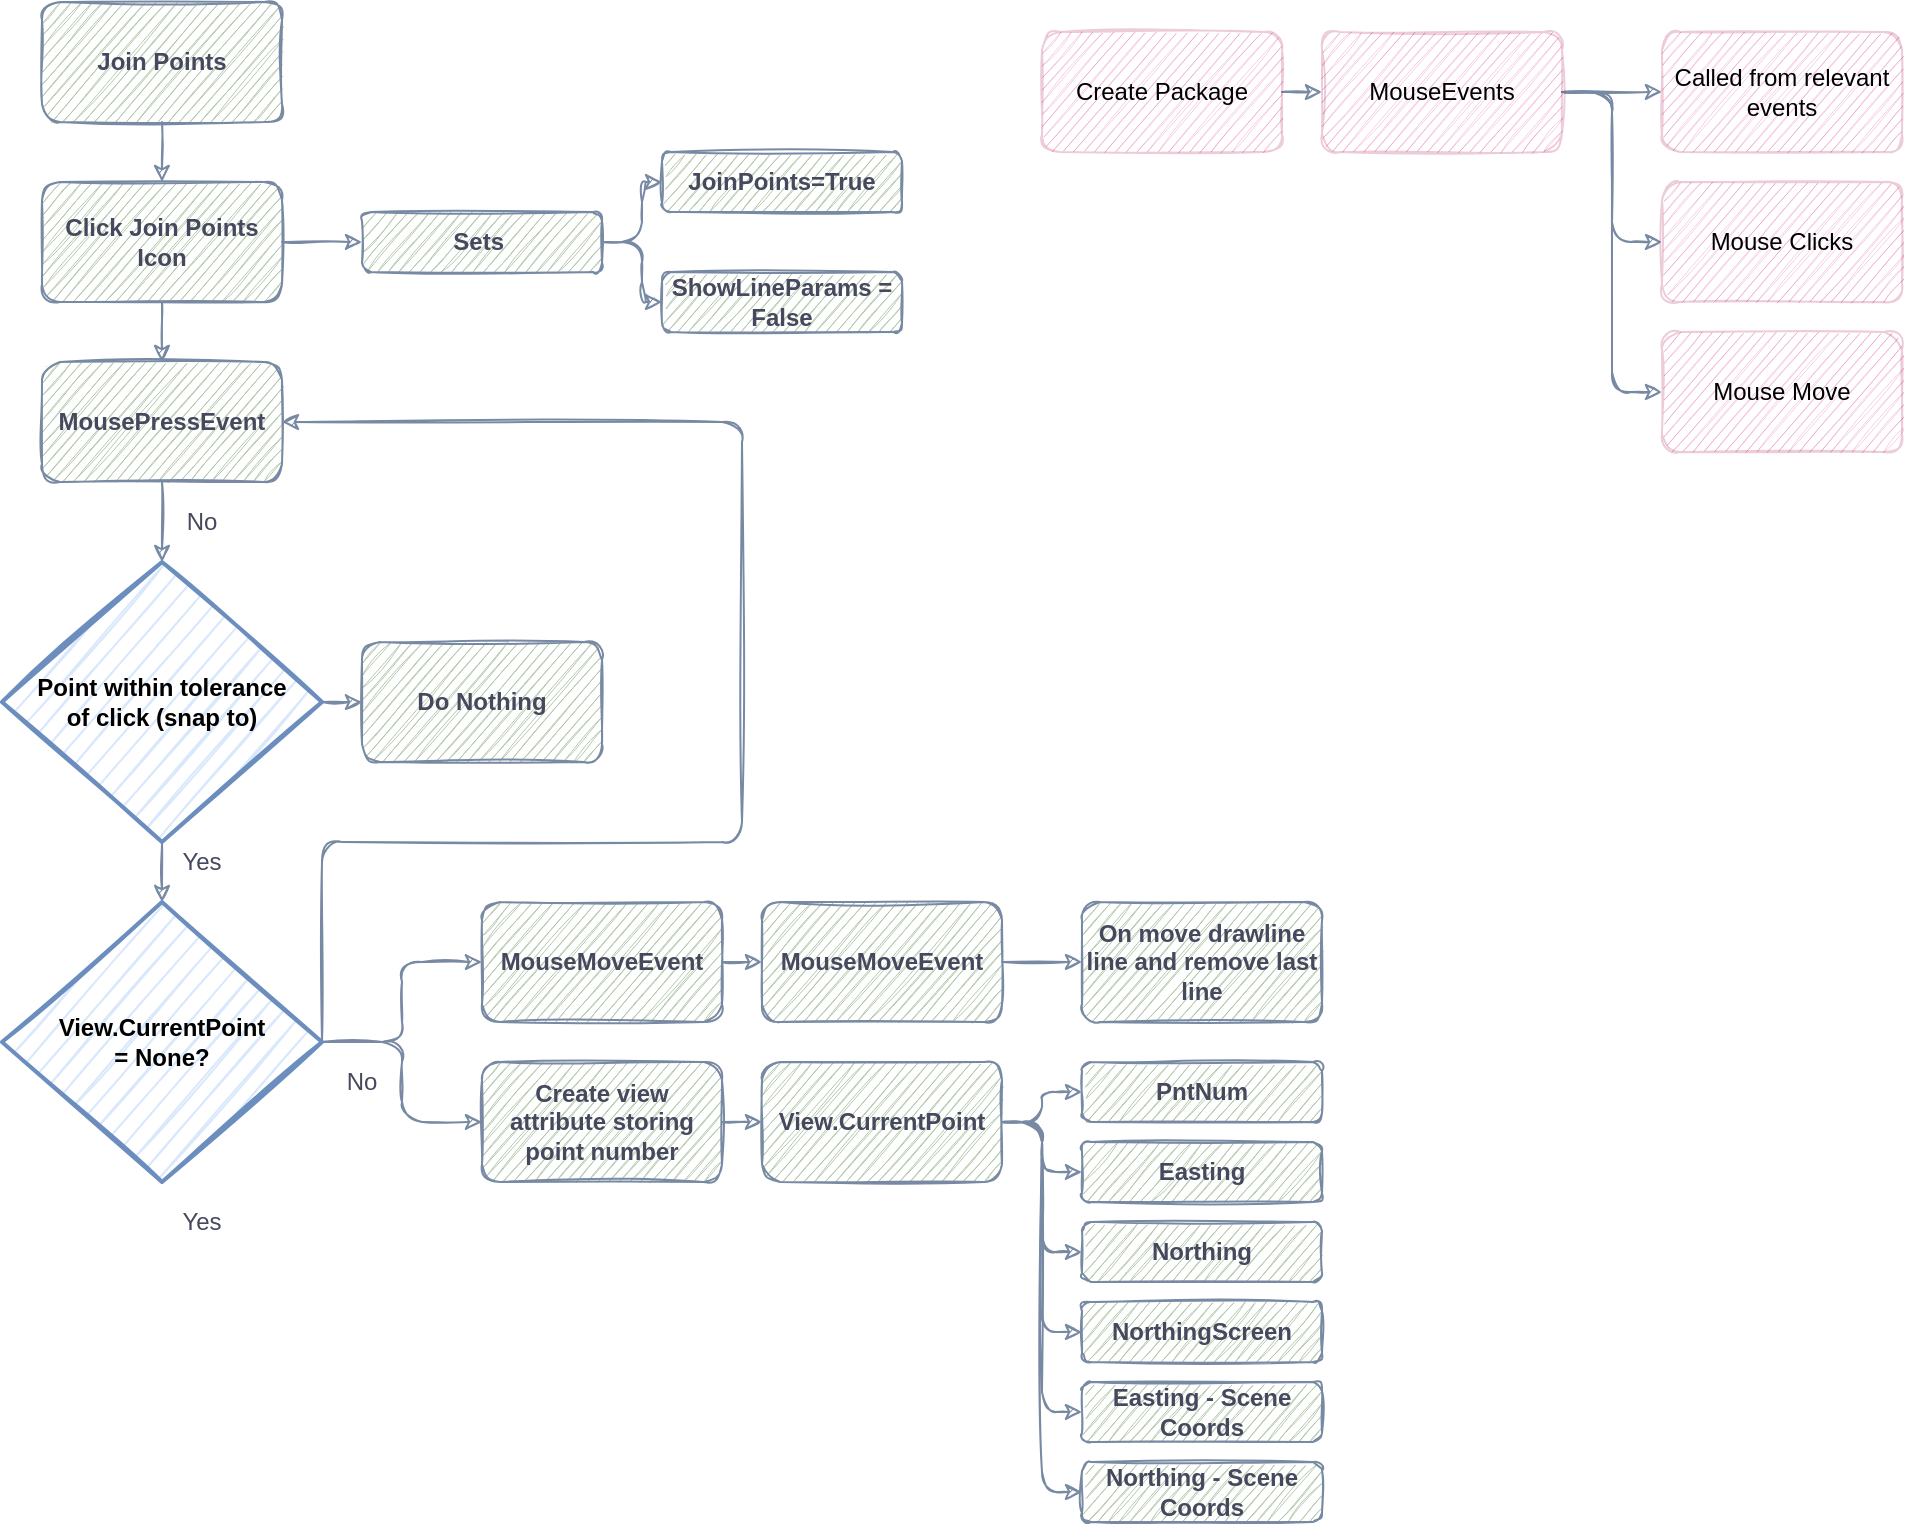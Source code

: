 <mxfile version="14.1.8" type="device"><diagram id="uY9wuN7xOI0xdEkGr23h" name="Page-1"><mxGraphModel dx="1086" dy="806" grid="1" gridSize="10" guides="1" tooltips="1" connect="1" arrows="1" fold="1" page="1" pageScale="1" pageWidth="850" pageHeight="1100" math="0" shadow="0"><root><mxCell id="0"/><mxCell id="1" parent="0"/><mxCell id="ADOdhYLFoiwdK9-fQ-3b-6" style="edgeStyle=orthogonalEdgeStyle;curved=0;rounded=1;sketch=1;orthogonalLoop=1;jettySize=auto;html=1;exitX=0.5;exitY=1;exitDx=0;exitDy=0;entryX=0.5;entryY=0;entryDx=0;entryDy=0;strokeColor=#788AA3;fillColor=#B2C9AB;fontColor=#46495D;" edge="1" parent="1" source="ADOdhYLFoiwdK9-fQ-3b-1" target="ADOdhYLFoiwdK9-fQ-3b-2"><mxGeometry relative="1" as="geometry"/></mxCell><mxCell id="ADOdhYLFoiwdK9-fQ-3b-1" value="Join Points" style="rounded=1;whiteSpace=wrap;html=1;fillColor=#B2C9AB;strokeColor=#788AA3;fontColor=#46495D;sketch=1;fontStyle=1" vertex="1" parent="1"><mxGeometry x="40" y="20" width="120" height="60" as="geometry"/></mxCell><mxCell id="ADOdhYLFoiwdK9-fQ-3b-7" style="edgeStyle=orthogonalEdgeStyle;curved=0;rounded=1;sketch=1;orthogonalLoop=1;jettySize=auto;html=1;exitX=1;exitY=0.5;exitDx=0;exitDy=0;entryX=0;entryY=0.5;entryDx=0;entryDy=0;strokeColor=#788AA3;fillColor=#B2C9AB;fontColor=#46495D;" edge="1" parent="1" source="ADOdhYLFoiwdK9-fQ-3b-2" target="ADOdhYLFoiwdK9-fQ-3b-3"><mxGeometry relative="1" as="geometry"/></mxCell><mxCell id="ADOdhYLFoiwdK9-fQ-3b-11" style="edgeStyle=orthogonalEdgeStyle;curved=0;rounded=1;sketch=1;orthogonalLoop=1;jettySize=auto;html=1;exitX=0.5;exitY=1;exitDx=0;exitDy=0;entryX=0.5;entryY=0;entryDx=0;entryDy=0;strokeColor=#788AA3;fillColor=#B2C9AB;fontColor=#46495D;" edge="1" parent="1" source="ADOdhYLFoiwdK9-fQ-3b-2" target="ADOdhYLFoiwdK9-fQ-3b-10"><mxGeometry relative="1" as="geometry"/></mxCell><mxCell id="ADOdhYLFoiwdK9-fQ-3b-2" value="Click Join Points Icon" style="rounded=1;whiteSpace=wrap;html=1;fillColor=#B2C9AB;strokeColor=#788AA3;fontColor=#46495D;sketch=1;fontStyle=1" vertex="1" parent="1"><mxGeometry x="40" y="110" width="120" height="60" as="geometry"/></mxCell><mxCell id="ADOdhYLFoiwdK9-fQ-3b-8" style="edgeStyle=orthogonalEdgeStyle;curved=0;rounded=1;sketch=1;orthogonalLoop=1;jettySize=auto;html=1;exitX=1;exitY=0.5;exitDx=0;exitDy=0;entryX=0;entryY=0.5;entryDx=0;entryDy=0;strokeColor=#788AA3;fillColor=#B2C9AB;fontColor=#46495D;" edge="1" parent="1" source="ADOdhYLFoiwdK9-fQ-3b-3" target="ADOdhYLFoiwdK9-fQ-3b-4"><mxGeometry relative="1" as="geometry"/></mxCell><mxCell id="ADOdhYLFoiwdK9-fQ-3b-9" style="edgeStyle=orthogonalEdgeStyle;curved=0;rounded=1;sketch=1;orthogonalLoop=1;jettySize=auto;html=1;exitX=1;exitY=0.5;exitDx=0;exitDy=0;entryX=0;entryY=0.5;entryDx=0;entryDy=0;strokeColor=#788AA3;fillColor=#B2C9AB;fontColor=#46495D;" edge="1" parent="1" source="ADOdhYLFoiwdK9-fQ-3b-3" target="ADOdhYLFoiwdK9-fQ-3b-5"><mxGeometry relative="1" as="geometry"/></mxCell><mxCell id="ADOdhYLFoiwdK9-fQ-3b-3" value="Sets&amp;nbsp;" style="rounded=1;whiteSpace=wrap;html=1;fillColor=#B2C9AB;strokeColor=#788AA3;fontColor=#46495D;sketch=1;fontStyle=1" vertex="1" parent="1"><mxGeometry x="200" y="125" width="120" height="30" as="geometry"/></mxCell><mxCell id="ADOdhYLFoiwdK9-fQ-3b-4" value="JoinPoints=True" style="rounded=1;whiteSpace=wrap;html=1;fillColor=#B2C9AB;strokeColor=#788AA3;fontColor=#46495D;sketch=1;fontStyle=1" vertex="1" parent="1"><mxGeometry x="350" y="95" width="120" height="30" as="geometry"/></mxCell><mxCell id="ADOdhYLFoiwdK9-fQ-3b-5" value="ShowLineParams = False" style="rounded=1;whiteSpace=wrap;html=1;fillColor=#B2C9AB;strokeColor=#788AA3;fontColor=#46495D;sketch=1;fontStyle=1" vertex="1" parent="1"><mxGeometry x="350" y="155" width="120" height="30" as="geometry"/></mxCell><mxCell id="ADOdhYLFoiwdK9-fQ-3b-14" style="edgeStyle=orthogonalEdgeStyle;curved=0;rounded=1;sketch=1;orthogonalLoop=1;jettySize=auto;html=1;exitX=0.5;exitY=1;exitDx=0;exitDy=0;strokeColor=#788AA3;fillColor=#B2C9AB;fontColor=#46495D;" edge="1" parent="1" source="ADOdhYLFoiwdK9-fQ-3b-10" target="ADOdhYLFoiwdK9-fQ-3b-13"><mxGeometry relative="1" as="geometry"/></mxCell><mxCell id="ADOdhYLFoiwdK9-fQ-3b-10" value="MousePressEvent" style="rounded=1;whiteSpace=wrap;html=1;fillColor=#B2C9AB;strokeColor=#788AA3;fontColor=#46495D;sketch=1;fontStyle=1" vertex="1" parent="1"><mxGeometry x="40" y="200" width="120" height="60" as="geometry"/></mxCell><mxCell id="ADOdhYLFoiwdK9-fQ-3b-25" style="edgeStyle=orthogonalEdgeStyle;curved=0;rounded=1;sketch=1;orthogonalLoop=1;jettySize=auto;html=1;exitX=0.5;exitY=1;exitDx=0;exitDy=0;exitPerimeter=0;entryX=0.5;entryY=0;entryDx=0;entryDy=0;entryPerimeter=0;strokeColor=#788AA3;fillColor=#B2C9AB;fontColor=#46495D;" edge="1" parent="1" source="ADOdhYLFoiwdK9-fQ-3b-13" target="ADOdhYLFoiwdK9-fQ-3b-24"><mxGeometry relative="1" as="geometry"/></mxCell><mxCell id="ADOdhYLFoiwdK9-fQ-3b-48" style="edgeStyle=orthogonalEdgeStyle;curved=0;rounded=1;sketch=1;orthogonalLoop=1;jettySize=auto;html=1;exitX=1;exitY=0.5;exitDx=0;exitDy=0;exitPerimeter=0;entryX=0;entryY=0.5;entryDx=0;entryDy=0;strokeColor=#788AA3;fillColor=#B2C9AB;fontColor=#46495D;" edge="1" parent="1" source="ADOdhYLFoiwdK9-fQ-3b-13" target="ADOdhYLFoiwdK9-fQ-3b-15"><mxGeometry relative="1" as="geometry"/></mxCell><mxCell id="ADOdhYLFoiwdK9-fQ-3b-13" value="Point within tolerance &lt;br&gt;of click (snap to)" style="strokeWidth=2;html=1;shape=mxgraph.flowchart.decision;whiteSpace=wrap;rounded=0;sketch=1;fillColor=#dae8fc;fontStyle=1;strokeColor=#6c8ebf;" vertex="1" parent="1"><mxGeometry x="20" y="300" width="160" height="140" as="geometry"/></mxCell><mxCell id="ADOdhYLFoiwdK9-fQ-3b-15" value="Do Nothing" style="rounded=1;whiteSpace=wrap;html=1;fillColor=#B2C9AB;strokeColor=#788AA3;fontColor=#46495D;sketch=1;fontStyle=1" vertex="1" parent="1"><mxGeometry x="200" y="340" width="120" height="60" as="geometry"/></mxCell><mxCell id="ADOdhYLFoiwdK9-fQ-3b-44" style="edgeStyle=orthogonalEdgeStyle;curved=0;rounded=1;sketch=1;orthogonalLoop=1;jettySize=auto;html=1;exitX=1;exitY=0.5;exitDx=0;exitDy=0;entryX=0;entryY=0.5;entryDx=0;entryDy=0;strokeColor=#788AA3;fillColor=#B2C9AB;fontColor=#46495D;" edge="1" parent="1" source="ADOdhYLFoiwdK9-fQ-3b-16" target="ADOdhYLFoiwdK9-fQ-3b-28"><mxGeometry relative="1" as="geometry"/></mxCell><mxCell id="ADOdhYLFoiwdK9-fQ-3b-16" value="MouseMoveEvent" style="rounded=1;whiteSpace=wrap;html=1;fillColor=#B2C9AB;strokeColor=#788AA3;fontColor=#46495D;sketch=1;fontStyle=1" vertex="1" parent="1"><mxGeometry x="260" y="470" width="120" height="60" as="geometry"/></mxCell><mxCell id="ADOdhYLFoiwdK9-fQ-3b-34" style="edgeStyle=orthogonalEdgeStyle;curved=0;rounded=1;sketch=1;orthogonalLoop=1;jettySize=auto;html=1;exitX=1;exitY=0.5;exitDx=0;exitDy=0;entryX=0;entryY=0.5;entryDx=0;entryDy=0;strokeColor=#788AA3;fillColor=#B2C9AB;fontColor=#46495D;" edge="1" parent="1" source="ADOdhYLFoiwdK9-fQ-3b-18" target="ADOdhYLFoiwdK9-fQ-3b-29"><mxGeometry relative="1" as="geometry"/></mxCell><mxCell id="ADOdhYLFoiwdK9-fQ-3b-18" value="Create view attribute storing point number" style="rounded=1;whiteSpace=wrap;html=1;fillColor=#B2C9AB;strokeColor=#788AA3;fontColor=#46495D;sketch=1;fontStyle=1" vertex="1" parent="1"><mxGeometry x="260" y="550" width="120" height="60" as="geometry"/></mxCell><mxCell id="ADOdhYLFoiwdK9-fQ-3b-26" style="edgeStyle=orthogonalEdgeStyle;curved=0;rounded=1;sketch=1;orthogonalLoop=1;jettySize=auto;html=1;exitX=1;exitY=0.5;exitDx=0;exitDy=0;exitPerimeter=0;entryX=0;entryY=0.5;entryDx=0;entryDy=0;strokeColor=#788AA3;fillColor=#B2C9AB;fontColor=#46495D;" edge="1" parent="1" source="ADOdhYLFoiwdK9-fQ-3b-24" target="ADOdhYLFoiwdK9-fQ-3b-16"><mxGeometry relative="1" as="geometry"/></mxCell><mxCell id="ADOdhYLFoiwdK9-fQ-3b-27" style="edgeStyle=orthogonalEdgeStyle;curved=0;rounded=1;sketch=1;orthogonalLoop=1;jettySize=auto;html=1;exitX=1;exitY=0.5;exitDx=0;exitDy=0;exitPerimeter=0;entryX=0;entryY=0.5;entryDx=0;entryDy=0;strokeColor=#788AA3;fillColor=#B2C9AB;fontColor=#46495D;" edge="1" parent="1" source="ADOdhYLFoiwdK9-fQ-3b-24" target="ADOdhYLFoiwdK9-fQ-3b-18"><mxGeometry relative="1" as="geometry"/></mxCell><mxCell id="ADOdhYLFoiwdK9-fQ-3b-47" style="edgeStyle=orthogonalEdgeStyle;curved=0;rounded=1;sketch=1;orthogonalLoop=1;jettySize=auto;html=1;exitX=1;exitY=0.5;exitDx=0;exitDy=0;exitPerimeter=0;entryX=1;entryY=0.5;entryDx=0;entryDy=0;strokeColor=#788AA3;fillColor=#B2C9AB;fontColor=#46495D;" edge="1" parent="1" source="ADOdhYLFoiwdK9-fQ-3b-24" target="ADOdhYLFoiwdK9-fQ-3b-10"><mxGeometry relative="1" as="geometry"><Array as="points"><mxPoint x="180" y="440"/><mxPoint x="390" y="440"/><mxPoint x="390" y="230"/></Array></mxGeometry></mxCell><mxCell id="ADOdhYLFoiwdK9-fQ-3b-24" value="View.CurrentPoint &lt;br&gt;= None?" style="strokeWidth=2;html=1;shape=mxgraph.flowchart.decision;whiteSpace=wrap;rounded=0;sketch=1;fillColor=#dae8fc;fontStyle=1;strokeColor=#6c8ebf;" vertex="1" parent="1"><mxGeometry x="20" y="470" width="160" height="140" as="geometry"/></mxCell><mxCell id="ADOdhYLFoiwdK9-fQ-3b-46" style="edgeStyle=orthogonalEdgeStyle;curved=0;rounded=1;sketch=1;orthogonalLoop=1;jettySize=auto;html=1;exitX=1;exitY=0.5;exitDx=0;exitDy=0;strokeColor=#788AA3;fillColor=#B2C9AB;fontColor=#46495D;" edge="1" parent="1" source="ADOdhYLFoiwdK9-fQ-3b-28" target="ADOdhYLFoiwdK9-fQ-3b-45"><mxGeometry relative="1" as="geometry"/></mxCell><mxCell id="ADOdhYLFoiwdK9-fQ-3b-28" value="MouseMoveEvent" style="rounded=1;whiteSpace=wrap;html=1;fillColor=#B2C9AB;strokeColor=#788AA3;fontColor=#46495D;sketch=1;fontStyle=1" vertex="1" parent="1"><mxGeometry x="400" y="470" width="120" height="60" as="geometry"/></mxCell><mxCell id="ADOdhYLFoiwdK9-fQ-3b-36" style="edgeStyle=orthogonalEdgeStyle;curved=0;rounded=1;sketch=1;orthogonalLoop=1;jettySize=auto;html=1;exitX=1;exitY=0.5;exitDx=0;exitDy=0;strokeColor=#788AA3;fillColor=#B2C9AB;fontColor=#46495D;" edge="1" parent="1" source="ADOdhYLFoiwdK9-fQ-3b-29" target="ADOdhYLFoiwdK9-fQ-3b-30"><mxGeometry relative="1" as="geometry"/></mxCell><mxCell id="ADOdhYLFoiwdK9-fQ-3b-37" style="edgeStyle=orthogonalEdgeStyle;curved=0;rounded=1;sketch=1;orthogonalLoop=1;jettySize=auto;html=1;exitX=1;exitY=0.5;exitDx=0;exitDy=0;strokeColor=#788AA3;fillColor=#B2C9AB;fontColor=#46495D;" edge="1" parent="1" source="ADOdhYLFoiwdK9-fQ-3b-29" target="ADOdhYLFoiwdK9-fQ-3b-33"><mxGeometry relative="1" as="geometry"/></mxCell><mxCell id="ADOdhYLFoiwdK9-fQ-3b-38" style="edgeStyle=orthogonalEdgeStyle;curved=0;rounded=1;sketch=1;orthogonalLoop=1;jettySize=auto;html=1;exitX=1;exitY=0.5;exitDx=0;exitDy=0;entryX=0;entryY=0.5;entryDx=0;entryDy=0;strokeColor=#788AA3;fillColor=#B2C9AB;fontColor=#46495D;" edge="1" parent="1" source="ADOdhYLFoiwdK9-fQ-3b-29" target="ADOdhYLFoiwdK9-fQ-3b-32"><mxGeometry relative="1" as="geometry"/></mxCell><mxCell id="ADOdhYLFoiwdK9-fQ-3b-39" style="edgeStyle=orthogonalEdgeStyle;curved=0;rounded=1;sketch=1;orthogonalLoop=1;jettySize=auto;html=1;exitX=1;exitY=0.5;exitDx=0;exitDy=0;entryX=0;entryY=0.5;entryDx=0;entryDy=0;strokeColor=#788AA3;fillColor=#B2C9AB;fontColor=#46495D;" edge="1" parent="1" source="ADOdhYLFoiwdK9-fQ-3b-29" target="ADOdhYLFoiwdK9-fQ-3b-35"><mxGeometry relative="1" as="geometry"/></mxCell><mxCell id="ADOdhYLFoiwdK9-fQ-3b-42" style="edgeStyle=orthogonalEdgeStyle;curved=0;rounded=1;sketch=1;orthogonalLoop=1;jettySize=auto;html=1;exitX=1;exitY=0.5;exitDx=0;exitDy=0;entryX=0;entryY=0.5;entryDx=0;entryDy=0;strokeColor=#788AA3;fillColor=#B2C9AB;fontColor=#46495D;" edge="1" parent="1" source="ADOdhYLFoiwdK9-fQ-3b-29" target="ADOdhYLFoiwdK9-fQ-3b-40"><mxGeometry relative="1" as="geometry"/></mxCell><mxCell id="ADOdhYLFoiwdK9-fQ-3b-43" style="edgeStyle=orthogonalEdgeStyle;curved=0;rounded=1;sketch=1;orthogonalLoop=1;jettySize=auto;html=1;exitX=1;exitY=0.5;exitDx=0;exitDy=0;entryX=0;entryY=0.5;entryDx=0;entryDy=0;strokeColor=#788AA3;fillColor=#B2C9AB;fontColor=#46495D;" edge="1" parent="1" source="ADOdhYLFoiwdK9-fQ-3b-29" target="ADOdhYLFoiwdK9-fQ-3b-41"><mxGeometry relative="1" as="geometry"/></mxCell><mxCell id="ADOdhYLFoiwdK9-fQ-3b-29" value="View.CurrentPoint" style="rounded=1;whiteSpace=wrap;html=1;fillColor=#B2C9AB;strokeColor=#788AA3;fontColor=#46495D;sketch=1;fontStyle=1" vertex="1" parent="1"><mxGeometry x="400" y="550" width="120" height="60" as="geometry"/></mxCell><mxCell id="ADOdhYLFoiwdK9-fQ-3b-30" value="PntNum" style="rounded=1;whiteSpace=wrap;html=1;fillColor=#B2C9AB;strokeColor=#788AA3;fontColor=#46495D;sketch=1;fontStyle=1" vertex="1" parent="1"><mxGeometry x="560" y="550" width="120" height="30" as="geometry"/></mxCell><mxCell id="ADOdhYLFoiwdK9-fQ-3b-32" value="Northing" style="rounded=1;whiteSpace=wrap;html=1;fillColor=#B2C9AB;strokeColor=#788AA3;fontColor=#46495D;sketch=1;fontStyle=1" vertex="1" parent="1"><mxGeometry x="560" y="630" width="120" height="30" as="geometry"/></mxCell><mxCell id="ADOdhYLFoiwdK9-fQ-3b-33" value="Easting" style="rounded=1;whiteSpace=wrap;html=1;fillColor=#B2C9AB;strokeColor=#788AA3;fontColor=#46495D;sketch=1;fontStyle=1" vertex="1" parent="1"><mxGeometry x="560" y="590" width="120" height="30" as="geometry"/></mxCell><mxCell id="ADOdhYLFoiwdK9-fQ-3b-35" value="NorthingScreen" style="rounded=1;whiteSpace=wrap;html=1;fillColor=#B2C9AB;strokeColor=#788AA3;fontColor=#46495D;sketch=1;fontStyle=1" vertex="1" parent="1"><mxGeometry x="560" y="670" width="120" height="30" as="geometry"/></mxCell><mxCell id="ADOdhYLFoiwdK9-fQ-3b-40" value="Easting - Scene Coords" style="rounded=1;whiteSpace=wrap;html=1;fillColor=#B2C9AB;strokeColor=#788AA3;fontColor=#46495D;sketch=1;fontStyle=1" vertex="1" parent="1"><mxGeometry x="560" y="710" width="120" height="30" as="geometry"/></mxCell><mxCell id="ADOdhYLFoiwdK9-fQ-3b-41" value="Northing - Scene Coords" style="rounded=1;whiteSpace=wrap;html=1;fillColor=#B2C9AB;strokeColor=#788AA3;fontColor=#46495D;sketch=1;fontStyle=1" vertex="1" parent="1"><mxGeometry x="560" y="750" width="120" height="30" as="geometry"/></mxCell><mxCell id="ADOdhYLFoiwdK9-fQ-3b-45" value="On move drawline line and remove last line" style="rounded=1;whiteSpace=wrap;html=1;fillColor=#B2C9AB;strokeColor=#788AA3;fontColor=#46495D;sketch=1;fontStyle=1" vertex="1" parent="1"><mxGeometry x="560" y="470" width="120" height="60" as="geometry"/></mxCell><mxCell id="ADOdhYLFoiwdK9-fQ-3b-49" value="No" style="text;html=1;strokeColor=none;fillColor=none;align=center;verticalAlign=middle;whiteSpace=wrap;rounded=0;sketch=1;fontColor=#46495D;" vertex="1" parent="1"><mxGeometry x="100" y="270" width="40" height="20" as="geometry"/></mxCell><mxCell id="ADOdhYLFoiwdK9-fQ-3b-50" value="No" style="text;html=1;strokeColor=none;fillColor=none;align=center;verticalAlign=middle;whiteSpace=wrap;rounded=0;sketch=1;fontColor=#46495D;" vertex="1" parent="1"><mxGeometry x="180" y="550" width="40" height="20" as="geometry"/></mxCell><mxCell id="ADOdhYLFoiwdK9-fQ-3b-51" value="Yes" style="text;html=1;strokeColor=none;fillColor=none;align=center;verticalAlign=middle;whiteSpace=wrap;rounded=0;sketch=1;fontColor=#46495D;" vertex="1" parent="1"><mxGeometry x="100" y="440" width="40" height="20" as="geometry"/></mxCell><mxCell id="ADOdhYLFoiwdK9-fQ-3b-52" value="Yes" style="text;html=1;strokeColor=none;fillColor=none;align=center;verticalAlign=middle;whiteSpace=wrap;rounded=0;sketch=1;fontColor=#46495D;" vertex="1" parent="1"><mxGeometry x="100" y="620" width="40" height="20" as="geometry"/></mxCell><mxCell id="ADOdhYLFoiwdK9-fQ-3b-56" style="edgeStyle=orthogonalEdgeStyle;curved=0;rounded=1;sketch=1;orthogonalLoop=1;jettySize=auto;html=1;exitX=1;exitY=0.5;exitDx=0;exitDy=0;entryX=0;entryY=0.5;entryDx=0;entryDy=0;strokeColor=#788AA3;fillColor=#B2C9AB;fontColor=#46495D;" edge="1" parent="1" source="ADOdhYLFoiwdK9-fQ-3b-53" target="ADOdhYLFoiwdK9-fQ-3b-54"><mxGeometry relative="1" as="geometry"/></mxCell><mxCell id="ADOdhYLFoiwdK9-fQ-3b-53" value="Create Package" style="rounded=1;whiteSpace=wrap;html=1;sketch=1;strokeColor=#A50040;fillColor=#d80073;opacity=20;" vertex="1" parent="1"><mxGeometry x="540" y="35" width="120" height="60" as="geometry"/></mxCell><mxCell id="ADOdhYLFoiwdK9-fQ-3b-57" style="edgeStyle=orthogonalEdgeStyle;curved=0;rounded=1;sketch=1;orthogonalLoop=1;jettySize=auto;html=1;exitX=1;exitY=0.5;exitDx=0;exitDy=0;entryX=0;entryY=0.5;entryDx=0;entryDy=0;strokeColor=#788AA3;fillColor=#B2C9AB;fontColor=#46495D;" edge="1" parent="1" source="ADOdhYLFoiwdK9-fQ-3b-54" target="ADOdhYLFoiwdK9-fQ-3b-55"><mxGeometry relative="1" as="geometry"/></mxCell><mxCell id="ADOdhYLFoiwdK9-fQ-3b-60" style="edgeStyle=orthogonalEdgeStyle;curved=0;rounded=1;sketch=1;orthogonalLoop=1;jettySize=auto;html=1;exitX=1;exitY=0.5;exitDx=0;exitDy=0;entryX=0;entryY=0.5;entryDx=0;entryDy=0;strokeColor=#788AA3;fillColor=#B2C9AB;fontColor=#46495D;" edge="1" parent="1" source="ADOdhYLFoiwdK9-fQ-3b-54" target="ADOdhYLFoiwdK9-fQ-3b-58"><mxGeometry relative="1" as="geometry"/></mxCell><mxCell id="ADOdhYLFoiwdK9-fQ-3b-61" style="edgeStyle=orthogonalEdgeStyle;curved=0;rounded=1;sketch=1;orthogonalLoop=1;jettySize=auto;html=1;exitX=1;exitY=0.5;exitDx=0;exitDy=0;entryX=0;entryY=0.5;entryDx=0;entryDy=0;strokeColor=#788AA3;fillColor=#B2C9AB;fontColor=#46495D;" edge="1" parent="1" source="ADOdhYLFoiwdK9-fQ-3b-54" target="ADOdhYLFoiwdK9-fQ-3b-59"><mxGeometry relative="1" as="geometry"/></mxCell><mxCell id="ADOdhYLFoiwdK9-fQ-3b-54" value="MouseEvents" style="rounded=1;whiteSpace=wrap;html=1;sketch=1;strokeColor=#A50040;fillColor=#d80073;opacity=20;" vertex="1" parent="1"><mxGeometry x="680" y="35" width="120" height="60" as="geometry"/></mxCell><mxCell id="ADOdhYLFoiwdK9-fQ-3b-55" value="Called from relevant events" style="rounded=1;whiteSpace=wrap;html=1;sketch=1;strokeColor=#A50040;fillColor=#d80073;opacity=20;" vertex="1" parent="1"><mxGeometry x="850" y="35" width="120" height="60" as="geometry"/></mxCell><mxCell id="ADOdhYLFoiwdK9-fQ-3b-58" value="Mouse Clicks" style="rounded=1;whiteSpace=wrap;html=1;sketch=1;strokeColor=#A50040;fillColor=#d80073;opacity=20;" vertex="1" parent="1"><mxGeometry x="850" y="110" width="120" height="60" as="geometry"/></mxCell><mxCell id="ADOdhYLFoiwdK9-fQ-3b-59" value="Mouse Move" style="rounded=1;whiteSpace=wrap;html=1;sketch=1;strokeColor=#A50040;opacity=20;fillColor=#d80073;" vertex="1" parent="1"><mxGeometry x="850" y="185" width="120" height="60" as="geometry"/></mxCell></root></mxGraphModel></diagram></mxfile>